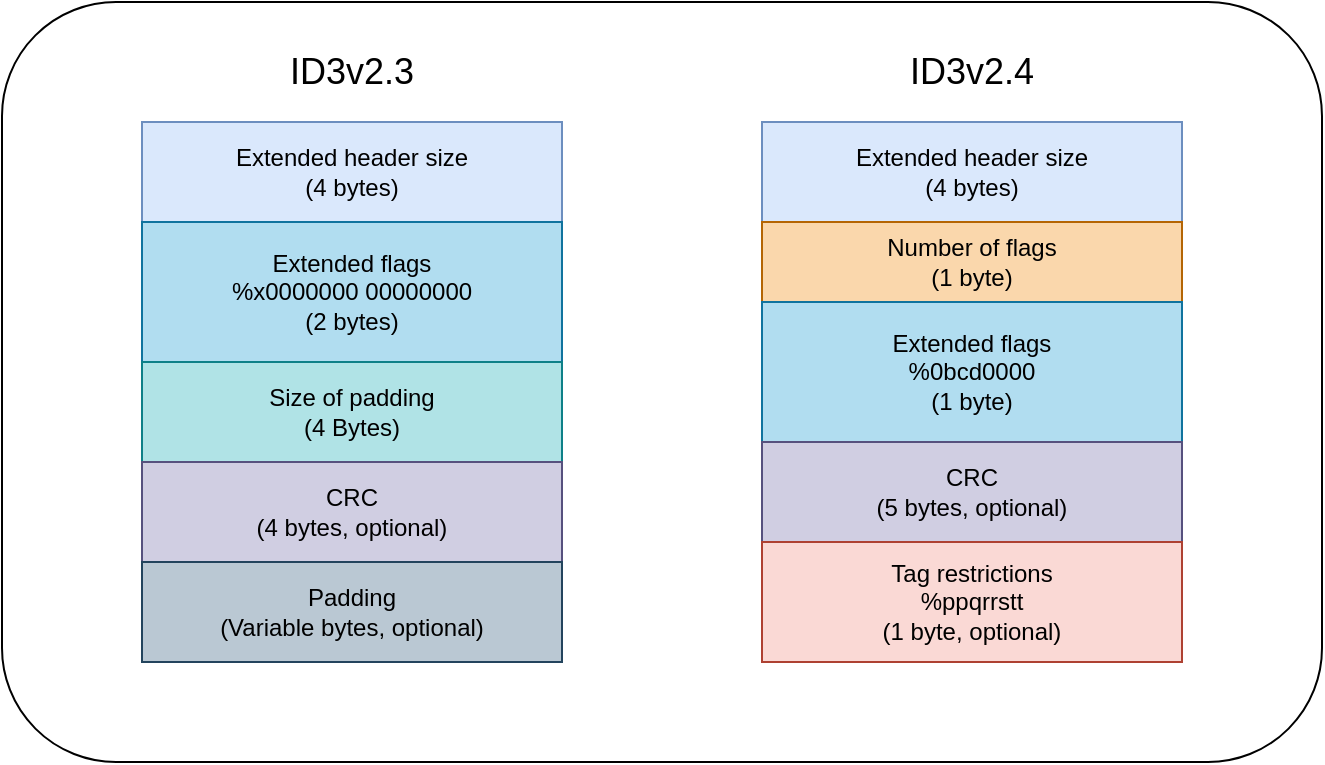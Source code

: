 <mxfile version="22.0.4" type="device">
  <diagram name="Page-1" id="KDSnwi_WtRBWYA6NQgtj">
    <mxGraphModel dx="1434" dy="790" grid="1" gridSize="10" guides="1" tooltips="1" connect="1" arrows="1" fold="1" page="1" pageScale="1" pageWidth="850" pageHeight="1100" math="0" shadow="0">
      <root>
        <mxCell id="0" />
        <mxCell id="1" parent="0" />
        <mxCell id="kvysxvHulO6KygtDhMEB-15" value="" style="rounded=1;whiteSpace=wrap;html=1;" vertex="1" parent="1">
          <mxGeometry x="10" y="60" width="660" height="380" as="geometry" />
        </mxCell>
        <mxCell id="kvysxvHulO6KygtDhMEB-1" value="&lt;div&gt;Extended header size&lt;/div&gt;&lt;div&gt;(4 bytes)&lt;br&gt; &lt;/div&gt;" style="rounded=0;whiteSpace=wrap;html=1;fillColor=#dae8fc;strokeColor=#6c8ebf;" vertex="1" parent="1">
          <mxGeometry x="80" y="120" width="210" height="50" as="geometry" />
        </mxCell>
        <mxCell id="kvysxvHulO6KygtDhMEB-12" value="&lt;div align=&quot;left&quot;&gt;&lt;font style=&quot;font-size: 18px;&quot;&gt;ID3v2.3&lt;/font&gt;&lt;br&gt;&lt;/div&gt;" style="text;html=1;strokeColor=none;fillColor=none;align=center;verticalAlign=middle;whiteSpace=wrap;rounded=0;" vertex="1" parent="1">
          <mxGeometry x="125" y="80" width="120" height="30" as="geometry" />
        </mxCell>
        <mxCell id="kvysxvHulO6KygtDhMEB-16" value="&lt;div&gt;Extended flags&lt;/div&gt;&lt;div&gt;%x0000000 00000000&lt;br&gt;&lt;/div&gt;&lt;div&gt;(2 bytes)&lt;br&gt;&lt;/div&gt;" style="rounded=0;whiteSpace=wrap;html=1;fillColor=#b1ddf0;strokeColor=#10739e;" vertex="1" parent="1">
          <mxGeometry x="80" y="170" width="210" height="70" as="geometry" />
        </mxCell>
        <mxCell id="kvysxvHulO6KygtDhMEB-17" value="&lt;div&gt;Size of padding&lt;/div&gt;&lt;div&gt;(4 Bytes)&lt;br&gt;&lt;/div&gt;" style="rounded=0;whiteSpace=wrap;html=1;fillColor=#b0e3e6;strokeColor=#0e8088;" vertex="1" parent="1">
          <mxGeometry x="80" y="240" width="210" height="50" as="geometry" />
        </mxCell>
        <mxCell id="kvysxvHulO6KygtDhMEB-18" value="&lt;div&gt;CRC&lt;/div&gt;&lt;div&gt;(4 bytes, optional)&lt;br&gt;&lt;/div&gt;" style="rounded=0;whiteSpace=wrap;html=1;fillColor=#d0cee2;strokeColor=#56517e;" vertex="1" parent="1">
          <mxGeometry x="80" y="290" width="210" height="50" as="geometry" />
        </mxCell>
        <mxCell id="kvysxvHulO6KygtDhMEB-24" value="&lt;div&gt;Padding&lt;/div&gt;(Variable bytes, optional)" style="rounded=0;whiteSpace=wrap;html=1;fillColor=#bac8d3;strokeColor=#23445d;" vertex="1" parent="1">
          <mxGeometry x="80" y="340" width="210" height="50" as="geometry" />
        </mxCell>
        <mxCell id="kvysxvHulO6KygtDhMEB-36" value="&lt;div align=&quot;left&quot;&gt;&lt;font style=&quot;font-size: 18px;&quot;&gt;ID3v2.4&lt;/font&gt;&lt;/div&gt;" style="text;html=1;strokeColor=none;fillColor=none;align=center;verticalAlign=middle;whiteSpace=wrap;rounded=0;" vertex="1" parent="1">
          <mxGeometry x="435" y="80" width="120" height="30" as="geometry" />
        </mxCell>
        <mxCell id="kvysxvHulO6KygtDhMEB-37" value="&lt;div&gt;Extended header size&lt;/div&gt;&lt;div&gt;(4 bytes)&lt;br&gt; &lt;/div&gt;" style="rounded=0;whiteSpace=wrap;html=1;fillColor=#dae8fc;strokeColor=#6c8ebf;" vertex="1" parent="1">
          <mxGeometry x="390" y="120" width="210" height="50" as="geometry" />
        </mxCell>
        <mxCell id="kvysxvHulO6KygtDhMEB-39" value="&lt;div&gt;Number of flags&lt;/div&gt;&lt;div&gt;(1 byte)&lt;br&gt;&lt;/div&gt;" style="rounded=0;whiteSpace=wrap;html=1;fillColor=#fad7ac;strokeColor=#b46504;" vertex="1" parent="1">
          <mxGeometry x="390" y="170" width="210" height="40" as="geometry" />
        </mxCell>
        <mxCell id="kvysxvHulO6KygtDhMEB-40" value="&lt;div&gt;Extended flags&lt;/div&gt;&lt;div&gt;%0bcd0000&lt;br&gt;&lt;/div&gt;&lt;div&gt;(1 byte)&lt;br&gt;&lt;/div&gt;" style="rounded=0;whiteSpace=wrap;html=1;fillColor=#b1ddf0;strokeColor=#10739e;" vertex="1" parent="1">
          <mxGeometry x="390" y="210" width="210" height="70" as="geometry" />
        </mxCell>
        <mxCell id="kvysxvHulO6KygtDhMEB-41" value="&lt;div&gt;CRC&lt;/div&gt;&lt;div&gt;(5 bytes, optional)&lt;br&gt;&lt;/div&gt;" style="rounded=0;whiteSpace=wrap;html=1;fillColor=#d0cee2;strokeColor=#56517e;" vertex="1" parent="1">
          <mxGeometry x="390" y="280" width="210" height="50" as="geometry" />
        </mxCell>
        <mxCell id="kvysxvHulO6KygtDhMEB-42" value="&lt;div&gt;Tag restrictions&lt;/div&gt;&lt;div&gt;%ppqrrstt&lt;br&gt;&lt;/div&gt;&lt;div&gt;(1 byte, optional)&lt;br&gt;&lt;/div&gt;" style="rounded=0;whiteSpace=wrap;html=1;fillColor=#fad9d5;strokeColor=#ae4132;" vertex="1" parent="1">
          <mxGeometry x="390" y="330" width="210" height="60" as="geometry" />
        </mxCell>
      </root>
    </mxGraphModel>
  </diagram>
</mxfile>
